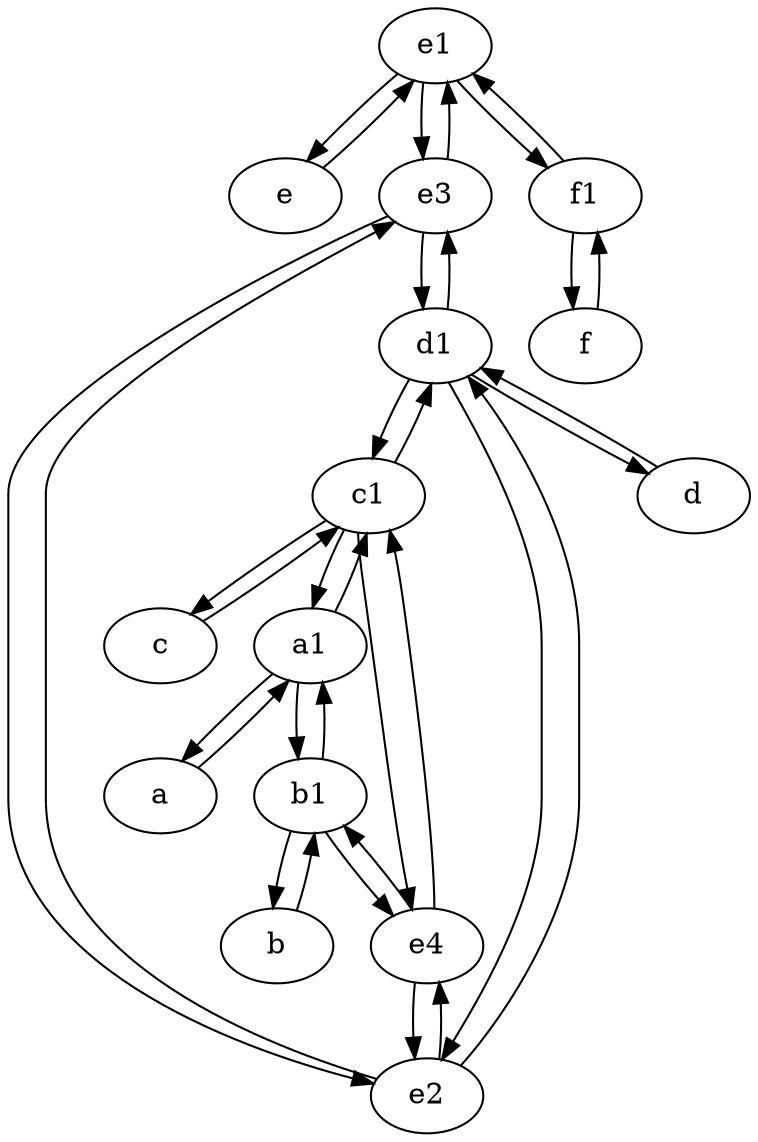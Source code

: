 digraph  {
	e1 [pos="25,45!"];
	c [pos="20,10!"];
	e [pos="30,50!"];
	c1 [pos="30,15!"];
	b [pos="50,20!"];
	e3;
	a1 [pos="40,15!"];
	e2;
	e4;
	d [pos="20,30!"];
	a [pos="40,10!"];
	f1;
	d1 [pos="25,30!"];
	f [pos="15,45!"];
	b1 [pos="45,20!"];
	d1 -> e3;
	c1 -> e4;
	a1 -> b1;
	a1 -> c1;
	e1 -> f1;
	e3 -> e1;
	e4 -> e2;
	e3 -> d1;
	a1 -> a;
	a -> a1;
	f1 -> e1;
	e1 -> e3;
	e1 -> e;
	b1 -> e4;
	e2 -> d1;
	e4 -> c1;
	d1 -> d;
	f1 -> f;
	d1 -> e2;
	d1 -> c1;
	c1 -> d1;
	e4 -> b1;
	c1 -> c;
	c1 -> a1;
	e3 -> e2;
	e2 -> e4;
	f -> f1;
	e -> e1;
	c -> c1;
	b -> b1;
	b1 -> a1;
	e2 -> e3;
	b1 -> b;
	d -> d1;

	}